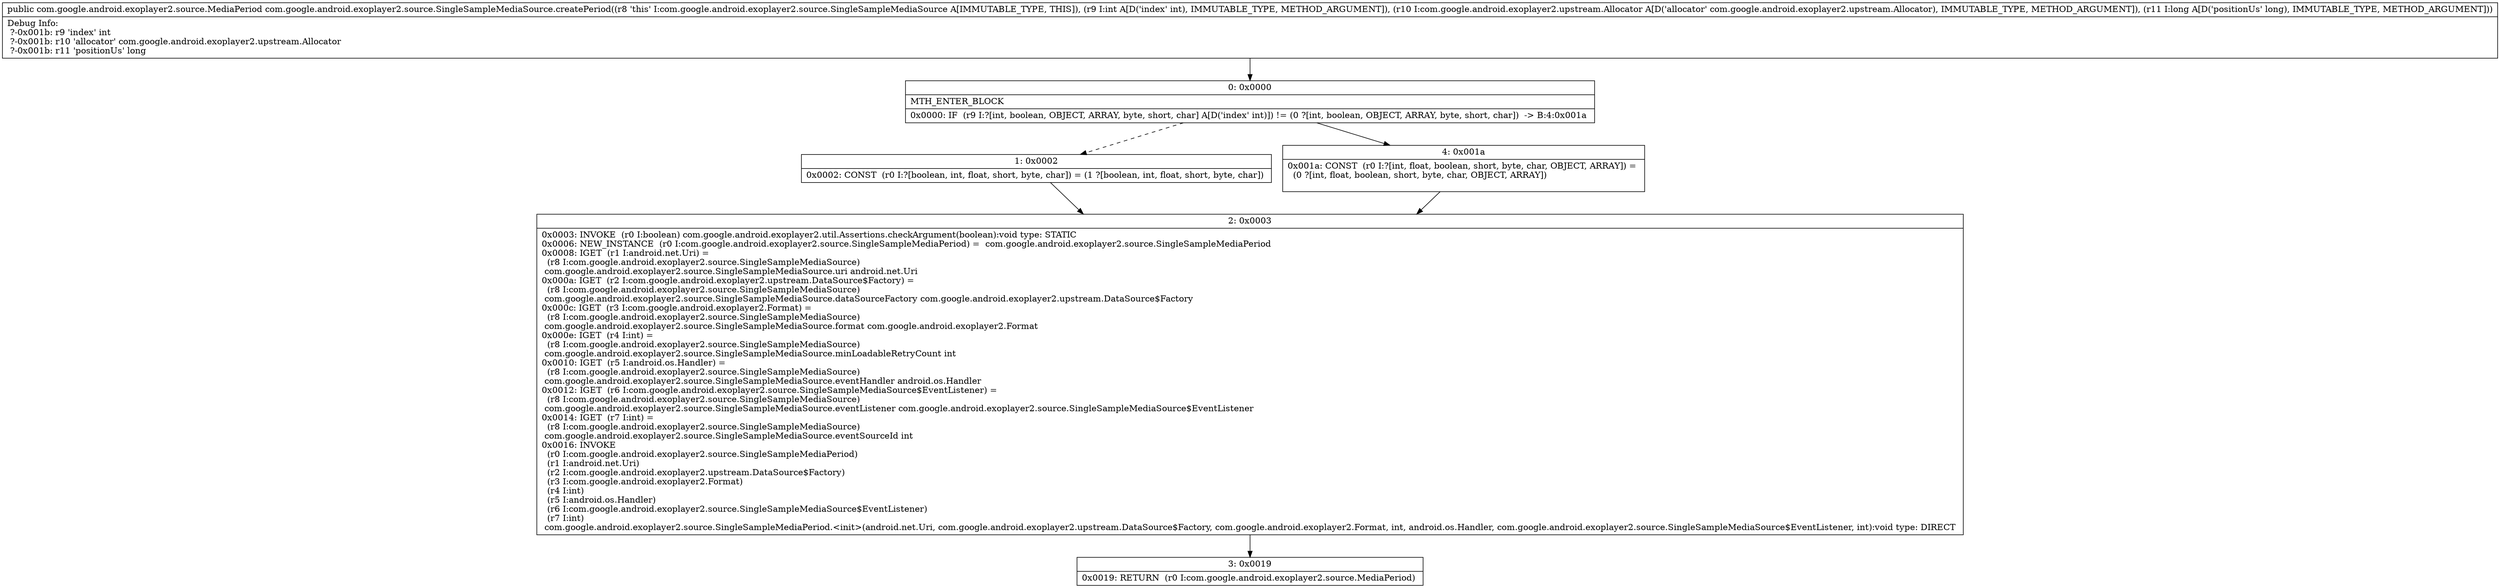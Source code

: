 digraph "CFG forcom.google.android.exoplayer2.source.SingleSampleMediaSource.createPeriod(ILcom\/google\/android\/exoplayer2\/upstream\/Allocator;J)Lcom\/google\/android\/exoplayer2\/source\/MediaPeriod;" {
Node_0 [shape=record,label="{0\:\ 0x0000|MTH_ENTER_BLOCK\l|0x0000: IF  (r9 I:?[int, boolean, OBJECT, ARRAY, byte, short, char] A[D('index' int)]) != (0 ?[int, boolean, OBJECT, ARRAY, byte, short, char])  \-\> B:4:0x001a \l}"];
Node_1 [shape=record,label="{1\:\ 0x0002|0x0002: CONST  (r0 I:?[boolean, int, float, short, byte, char]) = (1 ?[boolean, int, float, short, byte, char]) \l}"];
Node_2 [shape=record,label="{2\:\ 0x0003|0x0003: INVOKE  (r0 I:boolean) com.google.android.exoplayer2.util.Assertions.checkArgument(boolean):void type: STATIC \l0x0006: NEW_INSTANCE  (r0 I:com.google.android.exoplayer2.source.SingleSampleMediaPeriod) =  com.google.android.exoplayer2.source.SingleSampleMediaPeriod \l0x0008: IGET  (r1 I:android.net.Uri) = \l  (r8 I:com.google.android.exoplayer2.source.SingleSampleMediaSource)\l com.google.android.exoplayer2.source.SingleSampleMediaSource.uri android.net.Uri \l0x000a: IGET  (r2 I:com.google.android.exoplayer2.upstream.DataSource$Factory) = \l  (r8 I:com.google.android.exoplayer2.source.SingleSampleMediaSource)\l com.google.android.exoplayer2.source.SingleSampleMediaSource.dataSourceFactory com.google.android.exoplayer2.upstream.DataSource$Factory \l0x000c: IGET  (r3 I:com.google.android.exoplayer2.Format) = \l  (r8 I:com.google.android.exoplayer2.source.SingleSampleMediaSource)\l com.google.android.exoplayer2.source.SingleSampleMediaSource.format com.google.android.exoplayer2.Format \l0x000e: IGET  (r4 I:int) = \l  (r8 I:com.google.android.exoplayer2.source.SingleSampleMediaSource)\l com.google.android.exoplayer2.source.SingleSampleMediaSource.minLoadableRetryCount int \l0x0010: IGET  (r5 I:android.os.Handler) = \l  (r8 I:com.google.android.exoplayer2.source.SingleSampleMediaSource)\l com.google.android.exoplayer2.source.SingleSampleMediaSource.eventHandler android.os.Handler \l0x0012: IGET  (r6 I:com.google.android.exoplayer2.source.SingleSampleMediaSource$EventListener) = \l  (r8 I:com.google.android.exoplayer2.source.SingleSampleMediaSource)\l com.google.android.exoplayer2.source.SingleSampleMediaSource.eventListener com.google.android.exoplayer2.source.SingleSampleMediaSource$EventListener \l0x0014: IGET  (r7 I:int) = \l  (r8 I:com.google.android.exoplayer2.source.SingleSampleMediaSource)\l com.google.android.exoplayer2.source.SingleSampleMediaSource.eventSourceId int \l0x0016: INVOKE  \l  (r0 I:com.google.android.exoplayer2.source.SingleSampleMediaPeriod)\l  (r1 I:android.net.Uri)\l  (r2 I:com.google.android.exoplayer2.upstream.DataSource$Factory)\l  (r3 I:com.google.android.exoplayer2.Format)\l  (r4 I:int)\l  (r5 I:android.os.Handler)\l  (r6 I:com.google.android.exoplayer2.source.SingleSampleMediaSource$EventListener)\l  (r7 I:int)\l com.google.android.exoplayer2.source.SingleSampleMediaPeriod.\<init\>(android.net.Uri, com.google.android.exoplayer2.upstream.DataSource$Factory, com.google.android.exoplayer2.Format, int, android.os.Handler, com.google.android.exoplayer2.source.SingleSampleMediaSource$EventListener, int):void type: DIRECT \l}"];
Node_3 [shape=record,label="{3\:\ 0x0019|0x0019: RETURN  (r0 I:com.google.android.exoplayer2.source.MediaPeriod) \l}"];
Node_4 [shape=record,label="{4\:\ 0x001a|0x001a: CONST  (r0 I:?[int, float, boolean, short, byte, char, OBJECT, ARRAY]) = \l  (0 ?[int, float, boolean, short, byte, char, OBJECT, ARRAY])\l \l}"];
MethodNode[shape=record,label="{public com.google.android.exoplayer2.source.MediaPeriod com.google.android.exoplayer2.source.SingleSampleMediaSource.createPeriod((r8 'this' I:com.google.android.exoplayer2.source.SingleSampleMediaSource A[IMMUTABLE_TYPE, THIS]), (r9 I:int A[D('index' int), IMMUTABLE_TYPE, METHOD_ARGUMENT]), (r10 I:com.google.android.exoplayer2.upstream.Allocator A[D('allocator' com.google.android.exoplayer2.upstream.Allocator), IMMUTABLE_TYPE, METHOD_ARGUMENT]), (r11 I:long A[D('positionUs' long), IMMUTABLE_TYPE, METHOD_ARGUMENT]))  | Debug Info:\l  ?\-0x001b: r9 'index' int\l  ?\-0x001b: r10 'allocator' com.google.android.exoplayer2.upstream.Allocator\l  ?\-0x001b: r11 'positionUs' long\l}"];
MethodNode -> Node_0;
Node_0 -> Node_1[style=dashed];
Node_0 -> Node_4;
Node_1 -> Node_2;
Node_2 -> Node_3;
Node_4 -> Node_2;
}

